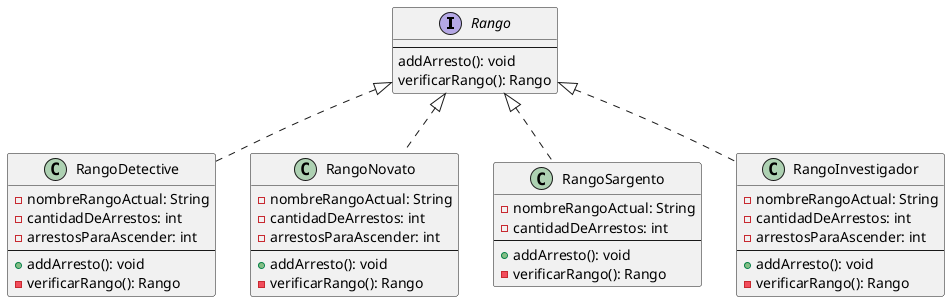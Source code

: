 @startuml

interface Rango {
    --
    addArresto(): void
    verificarRango(): Rango
}

class RangoDetective {
    -nombreRangoActual: String
    -cantidadDeArrestos: int
    -arrestosParaAscender: int
    --
    +addArresto(): void
    -verificarRango(): Rango
}
class RangoNovato {
    -nombreRangoActual: String
    -cantidadDeArrestos: int
    -arrestosParaAscender: int
    --
    +addArresto(): void
    -verificarRango(): Rango
}
class RangoSargento {
    -nombreRangoActual: String
    -cantidadDeArrestos: int
    --
    +addArresto(): void
    -verificarRango(): Rango
}
class RangoInvestigador {
    -nombreRangoActual: String
    -cantidadDeArrestos: int
    -arrestosParaAscender: int
    --
    +addArresto(): void
    -verificarRango(): Rango
}
Rango <|.. RangoDetective
Rango <|.. RangoSargento
Rango <|.. RangoNovato
Rango <|.. RangoInvestigador

@enduml